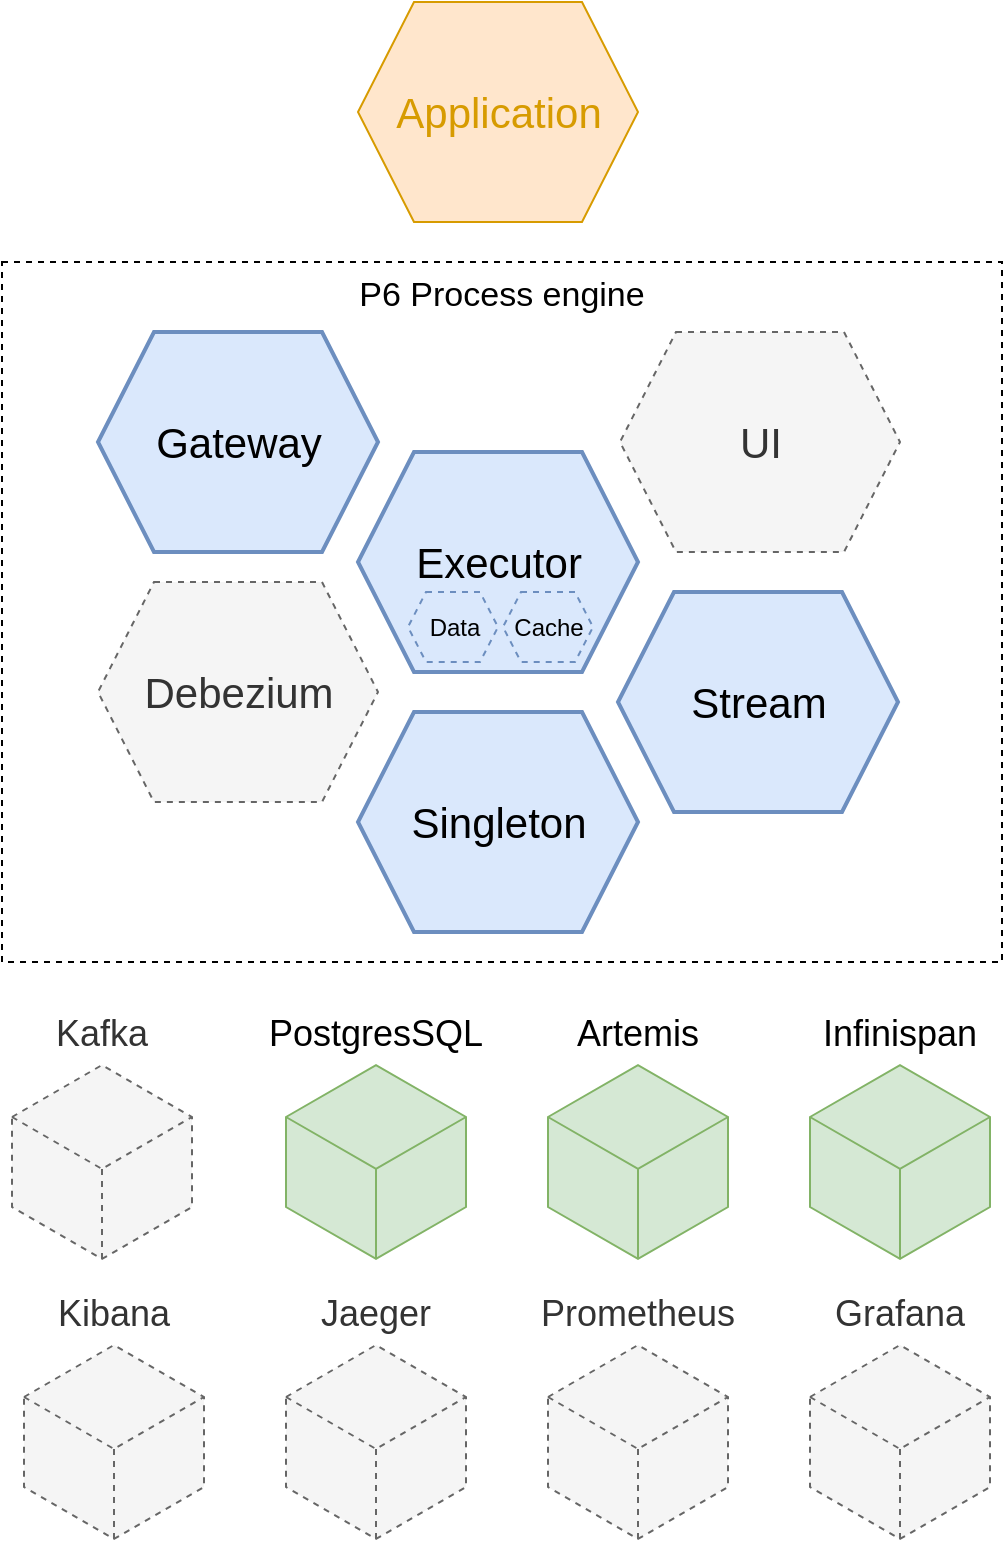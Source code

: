 <mxfile version="11.1.2" type="github"><diagram id="CyI9E9FNn-OCksgtm5Av" name="Page-1"><mxGraphModel dx="1348" dy="926" grid="1" gridSize="10" guides="1" tooltips="1" connect="1" arrows="1" fold="1" page="1" pageScale="1" pageWidth="850" pageHeight="1100" math="0" shadow="0"><root><mxCell id="0"/><mxCell id="1" parent="0"/><mxCell id="aEPpceDYlAXAe9a9aSAc-4" value="P6 Process engine" style="rounded=0;whiteSpace=wrap;html=1;dashed=1;strokeWidth=1;fontSize=17;verticalAlign=top;fillColor=none;" vertex="1" parent="1"><mxGeometry x="150" y="200" width="500" height="350" as="geometry"/></mxCell><mxCell id="tmdcVelncQNpDfJvKmhi-2" value="Executor" style="verticalLabelPosition=middle;verticalAlign=middle;html=1;strokeWidth=2;shape=hexagon;perimeter=hexagonPerimeter2;arcSize=6;size=0.2;labelPosition=center;align=center;fontSize=21;fillColor=#dae8fc;strokeColor=#6c8ebf;" parent="1" vertex="1"><mxGeometry x="328" y="295" width="140" height="110" as="geometry"/></mxCell><mxCell id="tmdcVelncQNpDfJvKmhi-3" value="Singleton" style="verticalLabelPosition=middle;verticalAlign=middle;html=1;strokeWidth=2;shape=hexagon;perimeter=hexagonPerimeter2;arcSize=6;size=0.2;labelPosition=center;align=center;fontSize=21;fillColor=#dae8fc;strokeColor=#6c8ebf;" parent="1" vertex="1"><mxGeometry x="328" y="425" width="140" height="110" as="geometry"/></mxCell><mxCell id="tmdcVelncQNpDfJvKmhi-4" value="Stream" style="verticalLabelPosition=middle;verticalAlign=middle;html=1;strokeWidth=2;shape=hexagon;perimeter=hexagonPerimeter2;arcSize=6;size=0.2;labelPosition=center;align=center;fontSize=21;fillColor=#dae8fc;strokeColor=#6c8ebf;" parent="1" vertex="1"><mxGeometry x="458" y="365" width="140" height="110" as="geometry"/></mxCell><mxCell id="tmdcVelncQNpDfJvKmhi-5" value="Cache" style="verticalLabelPosition=middle;verticalAlign=middle;html=1;strokeWidth=1;shape=hexagon;perimeter=hexagonPerimeter2;arcSize=6;size=0.2;labelPosition=center;align=center;fontSize=12;fillColor=#dae8fc;strokeColor=#6c8ebf;dashed=1;" parent="1" vertex="1"><mxGeometry x="400.5" y="365" width="45" height="35" as="geometry"/></mxCell><mxCell id="tmdcVelncQNpDfJvKmhi-6" value="Data" style="verticalLabelPosition=middle;verticalAlign=middle;html=1;strokeWidth=1;shape=hexagon;perimeter=hexagonPerimeter2;arcSize=6;size=0.2;labelPosition=center;align=center;fontSize=12;fillColor=#dae8fc;strokeColor=#6c8ebf;dashed=1;" parent="1" vertex="1"><mxGeometry x="353" y="365" width="45" height="35" as="geometry"/></mxCell><mxCell id="tmdcVelncQNpDfJvKmhi-8" value="Infinispan" style="html=1;whiteSpace=wrap;aspect=fixed;shape=isoCube;backgroundOutline=1;fontSize=18;verticalAlign=bottom;labelPosition=center;verticalLabelPosition=top;align=center;fillColor=#d5e8d4;strokeColor=#82b366;" parent="1" vertex="1"><mxGeometry x="554" y="600" width="90" height="100" as="geometry"/></mxCell><mxCell id="tmdcVelncQNpDfJvKmhi-9" value="Artemis" style="html=1;whiteSpace=wrap;aspect=fixed;shape=isoCube;backgroundOutline=1;fontSize=18;verticalAlign=bottom;labelPosition=center;verticalLabelPosition=top;align=center;fillColor=#d5e8d4;strokeColor=#82b366;" parent="1" vertex="1"><mxGeometry x="423" y="600" width="90" height="100" as="geometry"/></mxCell><mxCell id="tmdcVelncQNpDfJvKmhi-10" value="PostgresSQL" style="html=1;whiteSpace=wrap;aspect=fixed;shape=isoCube;backgroundOutline=1;fontSize=18;verticalAlign=bottom;labelPosition=center;verticalLabelPosition=top;align=center;fillColor=#d5e8d4;strokeColor=#82b366;" parent="1" vertex="1"><mxGeometry x="292" y="600" width="90" height="100" as="geometry"/></mxCell><mxCell id="tmdcVelncQNpDfJvKmhi-11" value="Kafka" style="html=1;whiteSpace=wrap;aspect=fixed;shape=isoCube;backgroundOutline=1;fontSize=18;verticalAlign=bottom;labelPosition=center;verticalLabelPosition=top;align=center;dashed=1;fillColor=#f5f5f5;strokeColor=#666666;fontColor=#333333;" parent="1" vertex="1"><mxGeometry x="155" y="600" width="90" height="100" as="geometry"/></mxCell><mxCell id="tmdcVelncQNpDfJvKmhi-12" value="Debezium" style="verticalLabelPosition=middle;verticalAlign=middle;html=1;strokeWidth=1;shape=hexagon;perimeter=hexagonPerimeter2;arcSize=6;size=0.2;labelPosition=center;align=center;fontSize=21;dashed=1;fillColor=#f5f5f5;strokeColor=#666666;fontColor=#333333;" parent="1" vertex="1"><mxGeometry x="198" y="360" width="140" height="110" as="geometry"/></mxCell><mxCell id="tmdcVelncQNpDfJvKmhi-13" value="Gateway" style="verticalLabelPosition=middle;verticalAlign=middle;html=1;strokeWidth=2;shape=hexagon;perimeter=hexagonPerimeter2;arcSize=6;size=0.2;labelPosition=center;align=center;fontSize=21;fillColor=#dae8fc;strokeColor=#6c8ebf;fontColor=#000000;" parent="1" vertex="1"><mxGeometry x="198" y="235" width="140" height="110" as="geometry"/></mxCell><mxCell id="tmdcVelncQNpDfJvKmhi-14" value="UI" style="verticalLabelPosition=middle;verticalAlign=middle;html=1;strokeWidth=1;shape=hexagon;perimeter=hexagonPerimeter2;arcSize=6;size=0.2;labelPosition=center;align=center;fontSize=21;dashed=1;fillColor=#f5f5f5;strokeColor=#666666;fontColor=#333333;" parent="1" vertex="1"><mxGeometry x="459" y="235" width="140" height="110" as="geometry"/></mxCell><mxCell id="tmdcVelncQNpDfJvKmhi-15" value="Application" style="verticalLabelPosition=middle;verticalAlign=middle;html=1;strokeWidth=1;shape=hexagon;perimeter=hexagonPerimeter2;arcSize=6;size=0.2;labelPosition=center;align=center;fontSize=21;fillColor=#ffe6cc;strokeColor=#d79b00;fontColor=#D79B00;" parent="1" vertex="1"><mxGeometry x="328" y="70" width="140" height="110" as="geometry"/></mxCell><mxCell id="pTYU2_cqEx_STxcjmFnd-2" value="Kibana" style="html=1;whiteSpace=wrap;aspect=fixed;shape=isoCube;backgroundOutline=1;fontSize=18;verticalAlign=bottom;labelPosition=center;verticalLabelPosition=top;align=center;dashed=1;fillColor=#f5f5f5;strokeColor=#666666;fontColor=#333333;" parent="1" vertex="1"><mxGeometry x="161" y="740" width="90" height="100" as="geometry"/></mxCell><mxCell id="pTYU2_cqEx_STxcjmFnd-3" value="Jaeger" style="html=1;whiteSpace=wrap;aspect=fixed;shape=isoCube;backgroundOutline=1;fontSize=18;verticalAlign=bottom;labelPosition=center;verticalLabelPosition=top;align=center;dashed=1;fillColor=#f5f5f5;strokeColor=#666666;fontColor=#333333;" parent="1" vertex="1"><mxGeometry x="292" y="740" width="90" height="100" as="geometry"/></mxCell><mxCell id="pTYU2_cqEx_STxcjmFnd-4" value="Prometheus" style="html=1;whiteSpace=wrap;aspect=fixed;shape=isoCube;backgroundOutline=1;fontSize=18;verticalAlign=bottom;labelPosition=center;verticalLabelPosition=top;align=center;dashed=1;fillColor=#f5f5f5;strokeColor=#666666;fontColor=#333333;" parent="1" vertex="1"><mxGeometry x="423" y="740" width="90" height="100" as="geometry"/></mxCell><mxCell id="pTYU2_cqEx_STxcjmFnd-5" value="Grafana" style="html=1;whiteSpace=wrap;aspect=fixed;shape=isoCube;backgroundOutline=1;fontSize=18;verticalAlign=bottom;labelPosition=center;verticalLabelPosition=top;align=center;dashed=1;fillColor=#f5f5f5;strokeColor=#666666;fontColor=#333333;" parent="1" vertex="1"><mxGeometry x="554" y="740" width="90" height="100" as="geometry"/></mxCell></root></mxGraphModel></diagram></mxfile>